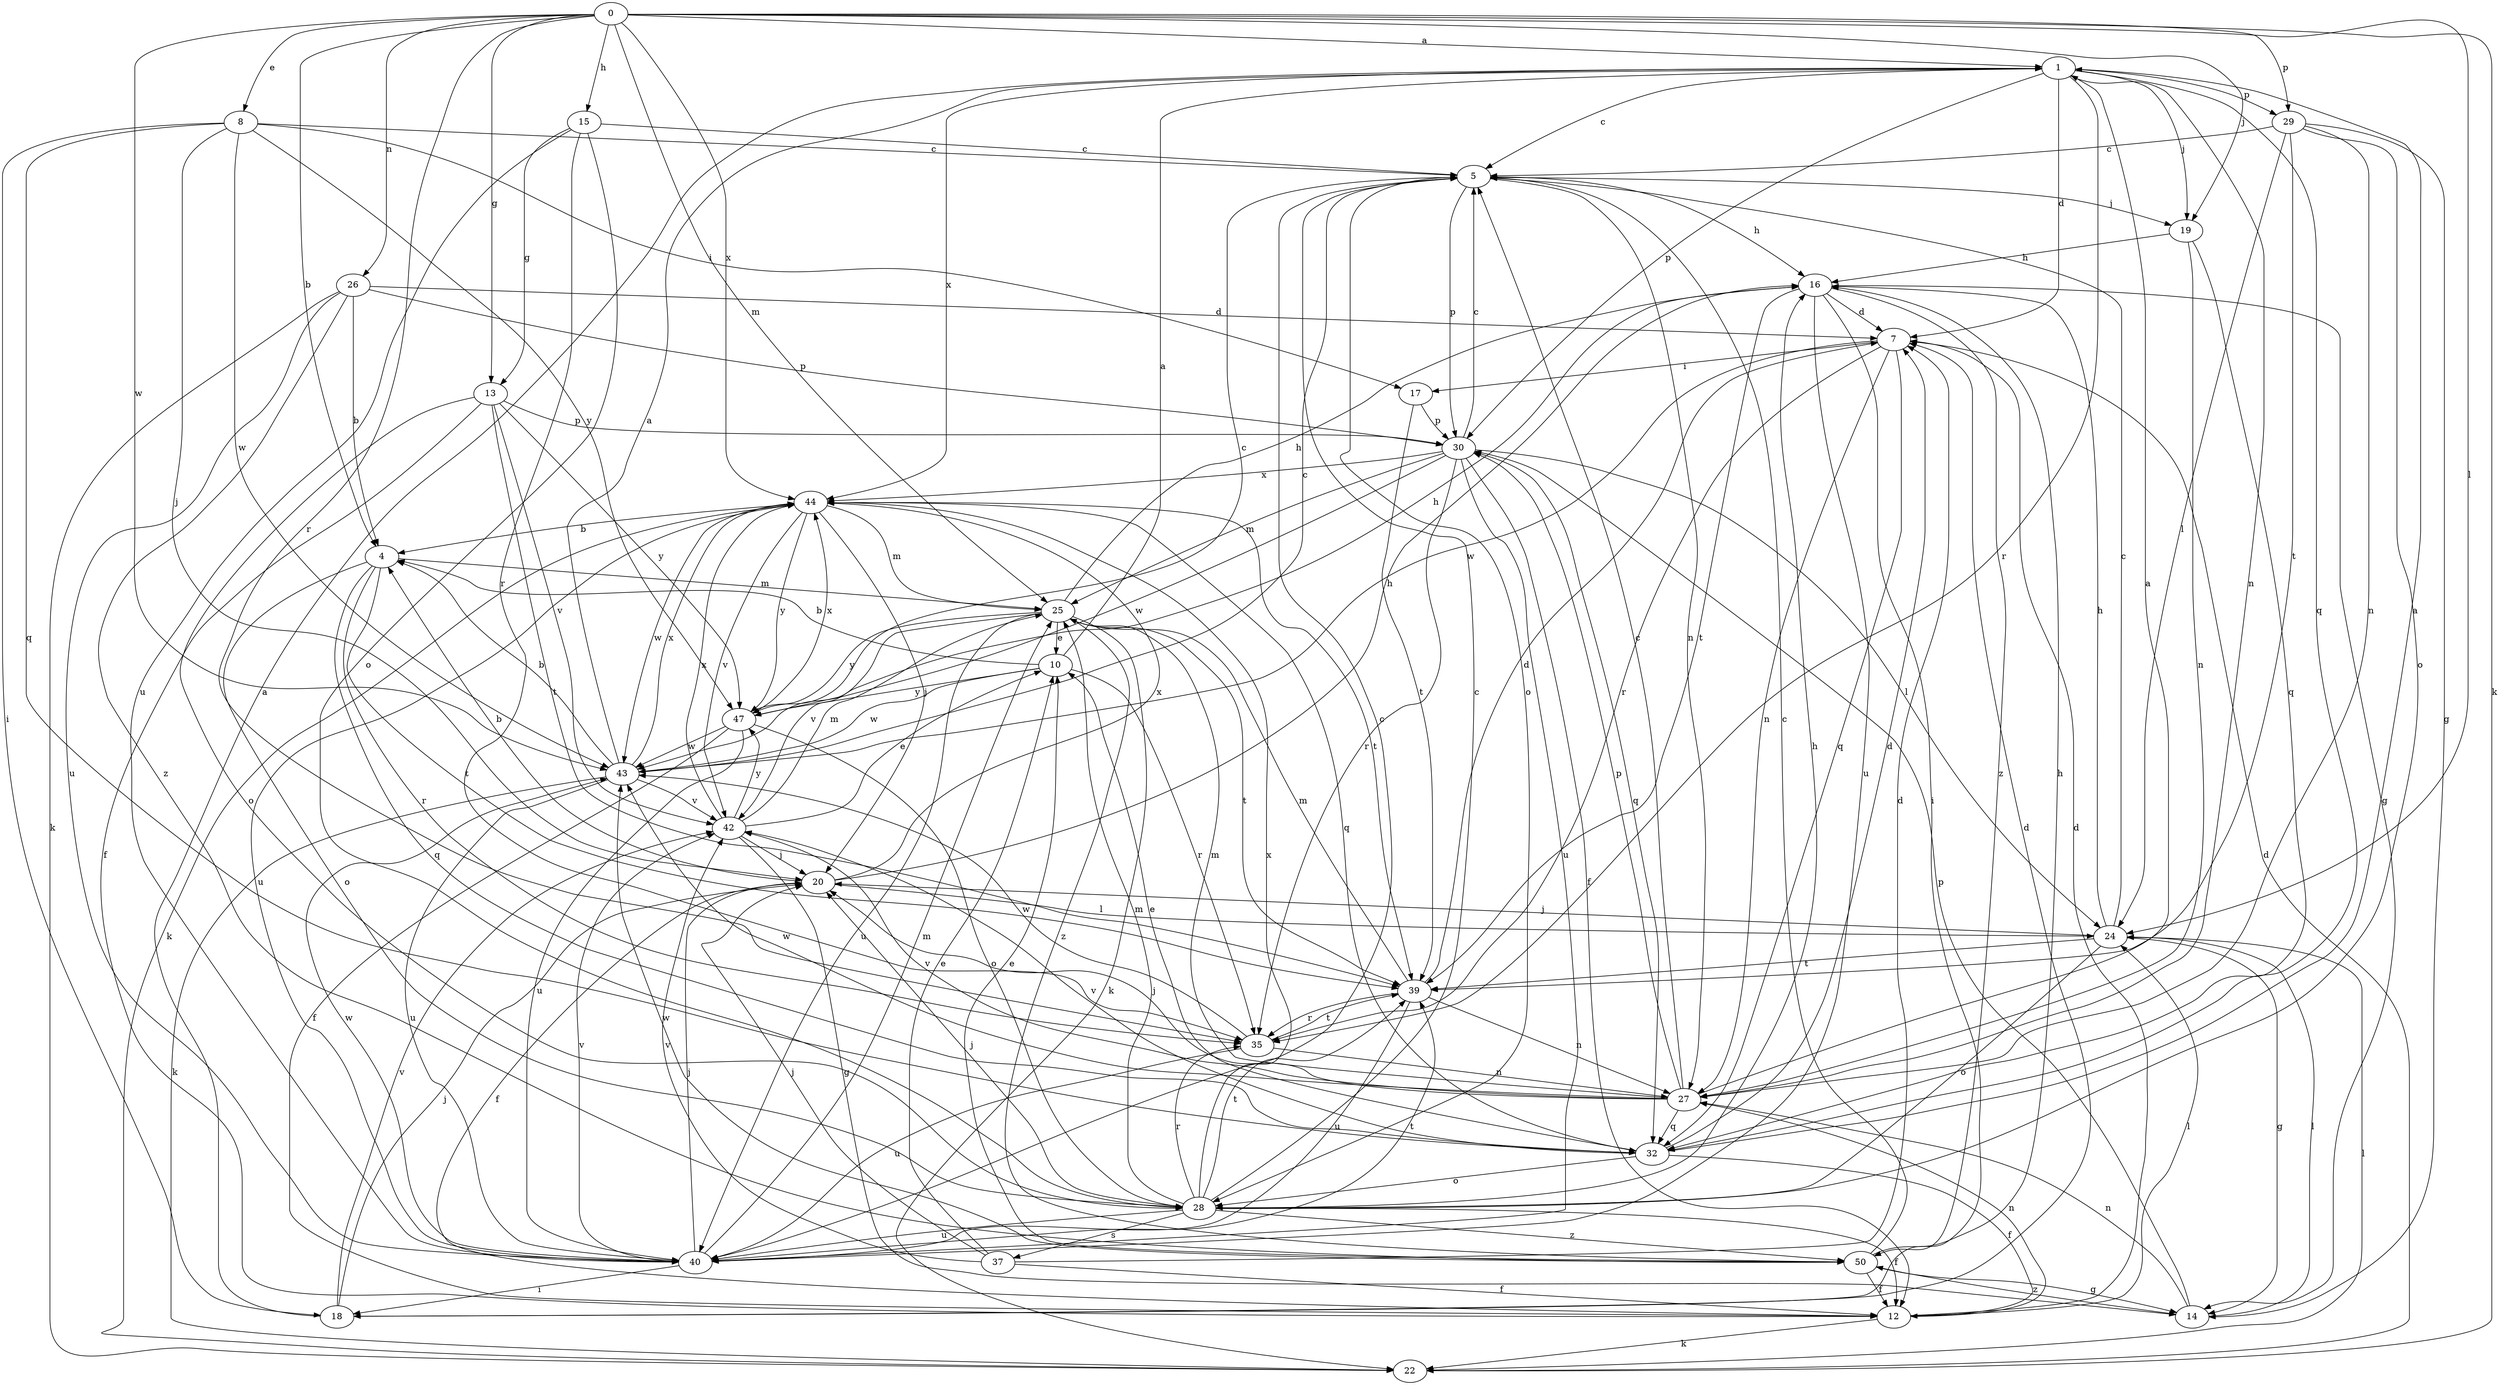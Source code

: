strict digraph  {
0;
1;
4;
5;
7;
8;
10;
12;
13;
14;
15;
16;
17;
18;
19;
20;
22;
24;
25;
26;
27;
28;
29;
30;
32;
35;
37;
39;
40;
42;
43;
44;
47;
50;
0 -> 1  [label=a];
0 -> 4  [label=b];
0 -> 8  [label=e];
0 -> 13  [label=g];
0 -> 15  [label=h];
0 -> 19  [label=j];
0 -> 22  [label=k];
0 -> 24  [label=l];
0 -> 25  [label=m];
0 -> 26  [label=n];
0 -> 29  [label=p];
0 -> 35  [label=r];
0 -> 43  [label=w];
0 -> 44  [label=x];
1 -> 5  [label=c];
1 -> 7  [label=d];
1 -> 19  [label=j];
1 -> 27  [label=n];
1 -> 29  [label=p];
1 -> 30  [label=p];
1 -> 32  [label=q];
1 -> 35  [label=r];
1 -> 44  [label=x];
4 -> 25  [label=m];
4 -> 28  [label=o];
4 -> 32  [label=q];
4 -> 35  [label=r];
4 -> 39  [label=t];
5 -> 16  [label=h];
5 -> 19  [label=j];
5 -> 27  [label=n];
5 -> 28  [label=o];
5 -> 30  [label=p];
7 -> 17  [label=i];
7 -> 27  [label=n];
7 -> 32  [label=q];
7 -> 35  [label=r];
7 -> 43  [label=w];
8 -> 5  [label=c];
8 -> 17  [label=i];
8 -> 18  [label=i];
8 -> 20  [label=j];
8 -> 32  [label=q];
8 -> 43  [label=w];
8 -> 47  [label=y];
10 -> 1  [label=a];
10 -> 4  [label=b];
10 -> 35  [label=r];
10 -> 43  [label=w];
10 -> 47  [label=y];
12 -> 7  [label=d];
12 -> 22  [label=k];
12 -> 24  [label=l];
12 -> 27  [label=n];
13 -> 12  [label=f];
13 -> 28  [label=o];
13 -> 30  [label=p];
13 -> 39  [label=t];
13 -> 42  [label=v];
13 -> 47  [label=y];
14 -> 24  [label=l];
14 -> 27  [label=n];
14 -> 30  [label=p];
14 -> 50  [label=z];
15 -> 5  [label=c];
15 -> 13  [label=g];
15 -> 28  [label=o];
15 -> 35  [label=r];
15 -> 40  [label=u];
16 -> 7  [label=d];
16 -> 14  [label=g];
16 -> 18  [label=i];
16 -> 39  [label=t];
16 -> 40  [label=u];
16 -> 50  [label=z];
17 -> 30  [label=p];
17 -> 39  [label=t];
18 -> 1  [label=a];
18 -> 7  [label=d];
18 -> 20  [label=j];
18 -> 42  [label=v];
19 -> 16  [label=h];
19 -> 27  [label=n];
19 -> 32  [label=q];
20 -> 4  [label=b];
20 -> 12  [label=f];
20 -> 16  [label=h];
20 -> 24  [label=l];
20 -> 44  [label=x];
22 -> 7  [label=d];
22 -> 24  [label=l];
24 -> 5  [label=c];
24 -> 14  [label=g];
24 -> 16  [label=h];
24 -> 20  [label=j];
24 -> 28  [label=o];
24 -> 39  [label=t];
25 -> 10  [label=e];
25 -> 16  [label=h];
25 -> 22  [label=k];
25 -> 39  [label=t];
25 -> 40  [label=u];
25 -> 42  [label=v];
25 -> 47  [label=y];
25 -> 50  [label=z];
26 -> 4  [label=b];
26 -> 7  [label=d];
26 -> 22  [label=k];
26 -> 30  [label=p];
26 -> 40  [label=u];
26 -> 50  [label=z];
27 -> 1  [label=a];
27 -> 5  [label=c];
27 -> 20  [label=j];
27 -> 25  [label=m];
27 -> 30  [label=p];
27 -> 32  [label=q];
27 -> 42  [label=v];
27 -> 43  [label=w];
28 -> 5  [label=c];
28 -> 12  [label=f];
28 -> 16  [label=h];
28 -> 20  [label=j];
28 -> 25  [label=m];
28 -> 35  [label=r];
28 -> 37  [label=s];
28 -> 39  [label=t];
28 -> 40  [label=u];
28 -> 44  [label=x];
28 -> 50  [label=z];
29 -> 5  [label=c];
29 -> 14  [label=g];
29 -> 24  [label=l];
29 -> 27  [label=n];
29 -> 28  [label=o];
29 -> 39  [label=t];
30 -> 5  [label=c];
30 -> 12  [label=f];
30 -> 24  [label=l];
30 -> 25  [label=m];
30 -> 32  [label=q];
30 -> 35  [label=r];
30 -> 40  [label=u];
30 -> 43  [label=w];
30 -> 44  [label=x];
32 -> 1  [label=a];
32 -> 7  [label=d];
32 -> 10  [label=e];
32 -> 12  [label=f];
32 -> 28  [label=o];
32 -> 42  [label=v];
35 -> 27  [label=n];
35 -> 39  [label=t];
35 -> 40  [label=u];
35 -> 43  [label=w];
37 -> 7  [label=d];
37 -> 10  [label=e];
37 -> 12  [label=f];
37 -> 20  [label=j];
37 -> 42  [label=v];
39 -> 7  [label=d];
39 -> 25  [label=m];
39 -> 27  [label=n];
39 -> 35  [label=r];
39 -> 40  [label=u];
40 -> 5  [label=c];
40 -> 18  [label=i];
40 -> 20  [label=j];
40 -> 25  [label=m];
40 -> 39  [label=t];
40 -> 42  [label=v];
40 -> 43  [label=w];
42 -> 10  [label=e];
42 -> 14  [label=g];
42 -> 20  [label=j];
42 -> 25  [label=m];
42 -> 44  [label=x];
42 -> 47  [label=y];
43 -> 1  [label=a];
43 -> 4  [label=b];
43 -> 5  [label=c];
43 -> 22  [label=k];
43 -> 40  [label=u];
43 -> 42  [label=v];
43 -> 44  [label=x];
44 -> 4  [label=b];
44 -> 20  [label=j];
44 -> 22  [label=k];
44 -> 25  [label=m];
44 -> 32  [label=q];
44 -> 39  [label=t];
44 -> 40  [label=u];
44 -> 42  [label=v];
44 -> 43  [label=w];
44 -> 47  [label=y];
47 -> 5  [label=c];
47 -> 12  [label=f];
47 -> 16  [label=h];
47 -> 28  [label=o];
47 -> 40  [label=u];
47 -> 43  [label=w];
47 -> 44  [label=x];
50 -> 5  [label=c];
50 -> 10  [label=e];
50 -> 12  [label=f];
50 -> 14  [label=g];
50 -> 16  [label=h];
50 -> 43  [label=w];
}
